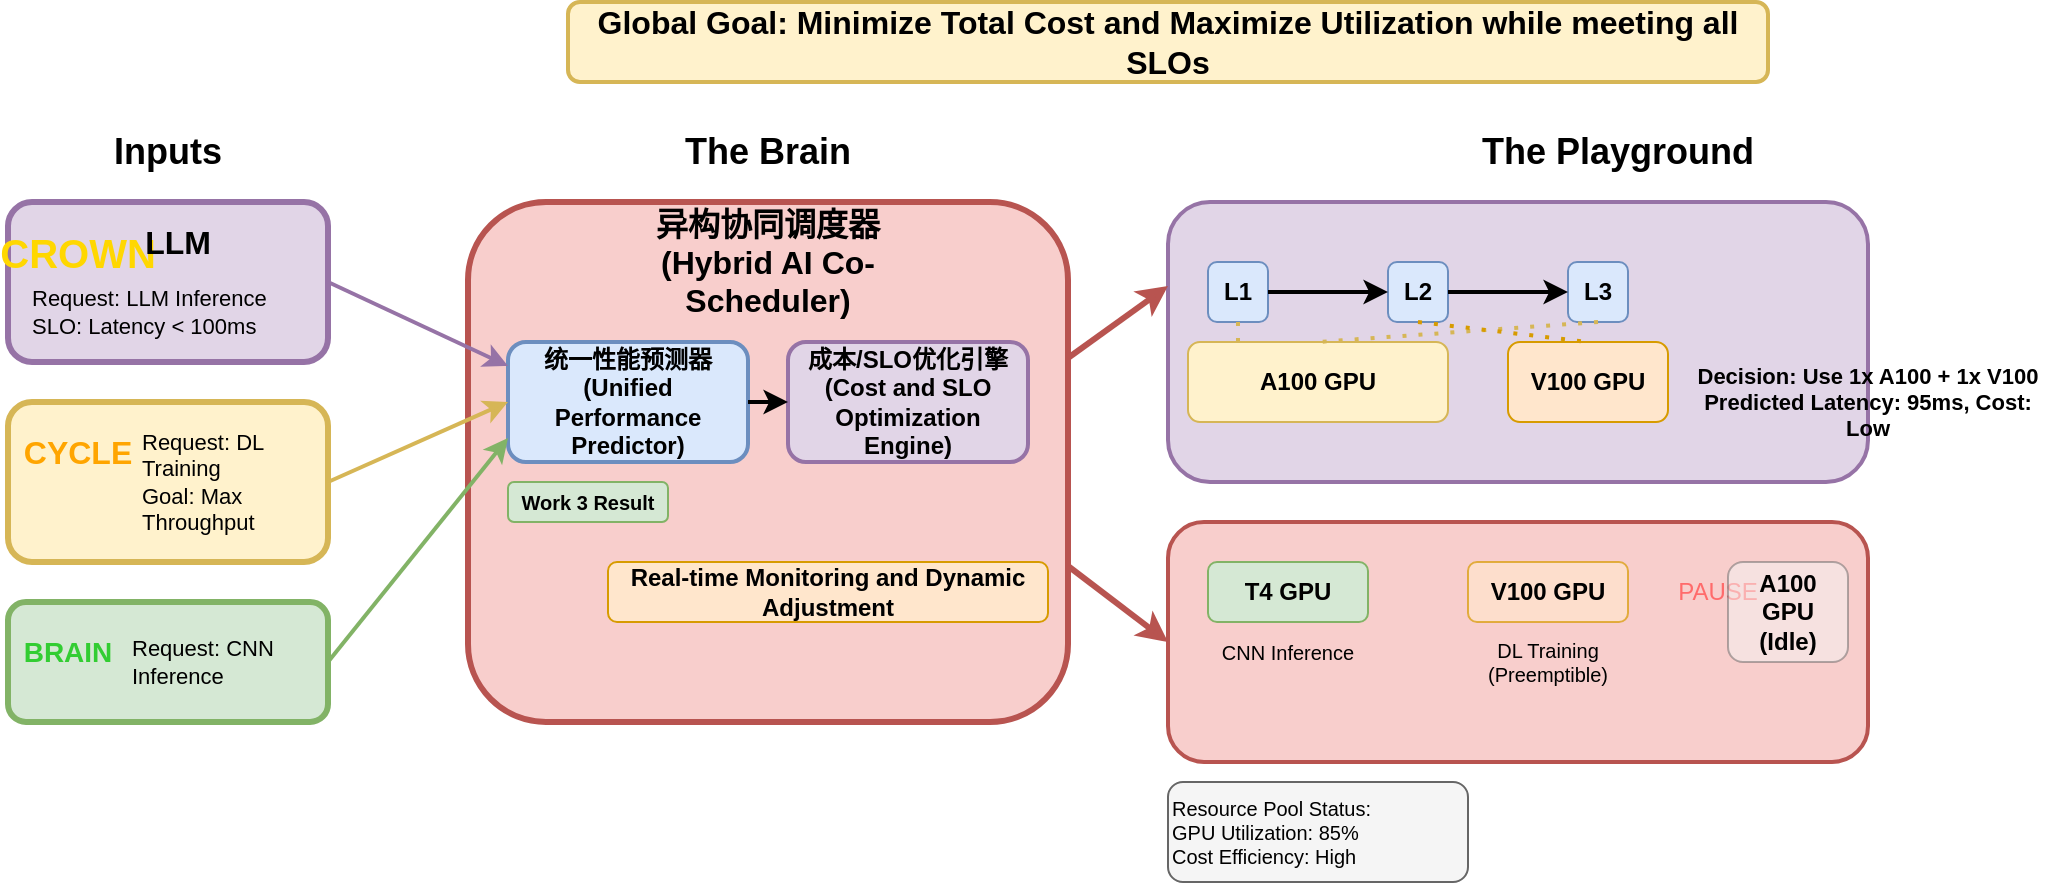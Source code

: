 <mxfile version="21.0.0" type="device">
  <diagram name="Page-1" id="xxx">
    <mxGraphModel dx="1600" dy="900" grid="1" gridSize="10" guides="1" tooltips="1" connect="1" arrows="1" fold="1" page="1" pageScale="1" pageWidth="1200" pageHeight="800" math="0" shadow="0">
      <root>
        <mxCell id="0" />
        <mxCell id="1" parent="0" />
        
        <!-- 整体目标标注 -->
        <mxCell id="2" value="Global Goal: Minimize Total Cost and Maximize Utilization while meeting all SLOs" style="text;html=1;strokeColor=#d6b656;fillColor=#fff2cc;align=center;verticalAlign=middle;whiteSpace=wrap;rounded=1;fontSize=16;fontStyle=1;strokeWidth=2;" vertex="1" parent="1">
          <mxGeometry x="300" y="20" width="600" height="40" as="geometry" />
        </mxCell>
        
        <!-- 任务队列区标题 -->
        <mxCell id="3" value="Inputs" style="text;html=1;strokeColor=none;fillColor=none;align=center;verticalAlign=middle;whiteSpace=wrap;rounded=0;fontSize=18;fontStyle=1;" vertex="1" parent="1">
          <mxGeometry x="50" y="80" width="100" height="30" as="geometry" />
        </mxCell>
        
        <!-- LLM任务 -->
        <mxCell id="4" value="" style="rounded=1;whiteSpace=wrap;html=1;fillColor=#e1d5e7;strokeColor=#9673a6;strokeWidth=3;" vertex="1" parent="1">
          <mxGeometry x="20" y="120" width="160" height="80" as="geometry" />
        </mxCell>
        <mxCell id="5" value="CROWN" style="text;html=1;strokeColor=none;fillColor=none;align=center;verticalAlign=middle;whiteSpace=wrap;rounded=0;fontSize=20;fontStyle=1;fontColor=#FFD700;" vertex="1" parent="1">
          <mxGeometry x="30" y="130" width="50" height="30" as="geometry" />
        </mxCell>
        <mxCell id="6" value="LLM" style="text;html=1;strokeColor=none;fillColor=none;align=center;verticalAlign=middle;whiteSpace=wrap;rounded=0;fontSize=16;fontStyle=1;" vertex="1" parent="1">
          <mxGeometry x="85" y="130" width="40" height="20" as="geometry" />
        </mxCell>
        <mxCell id="7" value="Request: LLM Inference&#xa;SLO: Latency &lt; 100ms" style="text;html=1;strokeColor=none;fillColor=none;align=left;verticalAlign=middle;whiteSpace=wrap;rounded=0;fontSize=11;" vertex="1" parent="1">
          <mxGeometry x="30" y="160" width="140" height="30" as="geometry" />
        </mxCell>
        
        <!-- DL训练任务 -->
        <mxCell id="8" value="" style="rounded=1;whiteSpace=wrap;html=1;fillColor=#fff2cc;strokeColor=#d6b656;strokeWidth=3;" vertex="1" parent="1">
          <mxGeometry x="20" y="220" width="160" height="80" as="geometry" />
        </mxCell>
        <mxCell id="9" value="CYCLE" style="text;html=1;strokeColor=none;fillColor=none;align=center;verticalAlign=middle;whiteSpace=wrap;rounded=0;fontSize=16;fontStyle=1;fontColor=#FFA500;" vertex="1" parent="1">
          <mxGeometry x="30" y="230" width="50" height="30" as="geometry" />
        </mxCell>
        <mxCell id="10" value="Request: DL Training&#xa;Goal: Max Throughput" style="text;html=1;strokeColor=none;fillColor=none;align=left;verticalAlign=middle;whiteSpace=wrap;rounded=0;fontSize=11;" vertex="1" parent="1">
          <mxGeometry x="85" y="245" width="90" height="30" as="geometry" />
        </mxCell>
        
        <!-- CNN推理任务 -->
        <mxCell id="11" value="" style="rounded=1;whiteSpace=wrap;html=1;fillColor=#d5e8d4;strokeColor=#82b366;strokeWidth=3;" vertex="1" parent="1">
          <mxGeometry x="20" y="320" width="160" height="60" as="geometry" />
        </mxCell>
        <mxCell id="12" value="BRAIN" style="text;html=1;strokeColor=none;fillColor=none;align=center;verticalAlign=middle;whiteSpace=wrap;rounded=0;fontSize=14;fontStyle=1;fontColor=#32CD32;" vertex="1" parent="1">
          <mxGeometry x="30" y="330" width="40" height="30" as="geometry" />
        </mxCell>
        <mxCell id="13" value="Request: CNN Inference" style="text;html=1;strokeColor=none;fillColor=none;align=left;verticalAlign=middle;whiteSpace=wrap;rounded=0;fontSize=11;" vertex="1" parent="1">
          <mxGeometry x="80" y="340" width="90" height="20" as="geometry" />
        </mxCell>
        
        <!-- 调度决策核心区标题 -->
        <mxCell id="14" value="The Brain" style="text;html=1;strokeColor=none;fillColor=none;align=center;verticalAlign=middle;whiteSpace=wrap;rounded=0;fontSize=18;fontStyle=1;" vertex="1" parent="1">
          <mxGeometry x="350" y="80" width="100" height="30" as="geometry" />
        </mxCell>
        
        <!-- 异构协同调度器主框 -->
        <mxCell id="15" value="" style="rounded=1;whiteSpace=wrap;html=1;fillColor=#f8cecc;strokeColor=#b85450;strokeWidth=3;" vertex="1" parent="1">
          <mxGeometry x="250" y="120" width="300" height="260" as="geometry" />
        </mxCell>
        <mxCell id="16" value="异构协同调度器&#xa;(Hybrid AI Co-Scheduler)" style="text;html=1;strokeColor=none;fillColor=none;align=center;verticalAlign=middle;whiteSpace=wrap;rounded=0;fontSize=16;fontStyle=1;" vertex="1" parent="1">
          <mxGeometry x="320" y="130" width="160" height="40" as="geometry" />
        </mxCell>
        
        <!-- 统一性能预测器 -->
        <mxCell id="17" value="统一性能预测器&#xa;(Unified Performance Predictor)" style="rounded=1;whiteSpace=wrap;html=1;fillColor=#dae8fc;strokeColor=#6c8ebf;strokeWidth=2;fontSize=12;fontStyle=1;" vertex="1" parent="1">
          <mxGeometry x="270" y="190" width="120" height="60" as="geometry" />
        </mxCell>
        
        <!-- 成本/SLO优化引擎 -->
        <mxCell id="18" value="成本/SLO优化引擎&#xa;(Cost and SLO Optimization Engine)" style="rounded=1;whiteSpace=wrap;html=1;fillColor=#e1d5e7;strokeColor=#9673a6;strokeWidth=2;fontSize=12;fontStyle=1;" vertex="1" parent="1">
          <mxGeometry x="410" y="190" width="120" height="60" as="geometry" />
        </mxCell>
        
        <!-- 预测器到优化引擎的箭头 -->
        <mxCell id="19" value="" style="endArrow=classic;html=1;rounded=0;exitX=1;exitY=0.5;exitDx=0;exitDy=0;entryX=0;entryY=0.5;entryDx=0;entryDy=0;strokeWidth=2;" edge="1" parent="1" source="17" target="18">
          <mxGeometry width="50" height="50" relative="1" as="geometry">
            <mxPoint x="400" y="300" as="sourcePoint" />
            <mxPoint x="450" y="250" as="targetPoint" />
          </mxGeometry>
        </mxCell>
        
        <!-- 任务到预测器的箭头 -->
        <mxCell id="20" value="" style="endArrow=classic;html=1;rounded=0;exitX=1;exitY=0.5;exitDx=0;exitDy=0;entryX=0;entryY=0.2;entryDx=0;entryDy=0;strokeWidth=2;strokeColor=#9673a6;" edge="1" parent="1" source="4" target="17">
          <mxGeometry width="50" height="50" relative="1" as="geometry">
            <mxPoint x="400" y="300" as="sourcePoint" />
            <mxPoint x="450" y="250" as="targetPoint" />
          </mxGeometry>
        </mxCell>
        <mxCell id="21" value="" style="endArrow=classic;html=1;rounded=0;exitX=1;exitY=0.5;exitDx=0;exitDy=0;entryX=0;entryY=0.5;entryDx=0;entryDy=0;strokeWidth=2;strokeColor=#d6b656;" edge="1" parent="1" source="8" target="17">
          <mxGeometry width="50" height="50" relative="1" as="geometry">
            <mxPoint x="400" y="300" as="sourcePoint" />
            <mxPoint x="450" y="250" as="targetPoint" />
          </mxGeometry>
        </mxCell>
        <mxCell id="22" value="" style="endArrow=classic;html=1;rounded=0;exitX=1;exitY=0.5;exitDx=0;exitDy=0;entryX=0;entryY=0.8;entryDx=0;entryDy=0;strokeWidth=2;strokeColor=#82b366;" edge="1" parent="1" source="11" target="17">
          <mxGeometry width="50" height="50" relative="1" as="geometry">
            <mxPoint x="400" y="300" as="sourcePoint" />
            <mxPoint x="450" y="250" as="targetPoint" />
          </mxGeometry>
        </mxCell>
        
        <!-- 资源池区标题 -->
        <mxCell id="23" value="The Playground" style="text;html=1;strokeColor=none;fillColor=none;align=center;verticalAlign=middle;whiteSpace=wrap;rounded=0;fontSize=18;fontStyle=1;" vertex="1" parent="1">
          <mxGeometry x="750" y="80" width="150" height="30" as="geometry" />
        </mxCell>
        
        <!-- LLM调度结果区域 -->
        <mxCell id="24" value="" style="rounded=1;whiteSpace=wrap;html=1;fillColor=#e1d5e7;strokeColor=#9673a6;strokeWidth=2;" vertex="1" parent="1">
          <mxGeometry x="600" y="120" width="350" height="140" as="geometry" />
        </mxCell>
        
        <!-- LLM模型分割 -->
        <mxCell id="25" value="L1" style="rounded=1;whiteSpace=wrap;html=1;fillColor=#dae8fc;strokeColor=#6c8ebf;fontSize=12;fontStyle=1;" vertex="1" parent="1">
          <mxGeometry x="620" y="150" width="30" height="30" as="geometry" />
        </mxCell>
        <mxCell id="26" value="L2" style="rounded=1;whiteSpace=wrap;html=1;fillColor=#dae8fc;strokeColor=#6c8ebf;fontSize=12;fontStyle=1;" vertex="1" parent="1">
          <mxGeometry x="710" y="150" width="30" height="30" as="geometry" />
        </mxCell>
        <mxCell id="27" value="L3" style="rounded=1;whiteSpace=wrap;html=1;fillColor=#dae8fc;strokeColor=#6c8ebf;fontSize=12;fontStyle=1;" vertex="1" parent="1">
          <mxGeometry x="800" y="150" width="30" height="30" as="geometry" />
        </mxCell>
        
        <!-- 流水线箭头 -->
        <mxCell id="28" value="" style="endArrow=classic;html=1;rounded=0;exitX=1;exitY=0.5;exitDx=0;exitDy=0;entryX=0;entryY=0.5;entryDx=0;entryDy=0;strokeWidth=2;" edge="1" parent="1" source="25" target="26">
          <mxGeometry width="50" height="50" relative="1" as="geometry">
            <mxPoint x="700" y="200" as="sourcePoint" />
            <mxPoint x="750" y="150" as="targetPoint" />
          </mxGeometry>
        </mxCell>
        <mxCell id="29" value="" style="endArrow=classic;html=1;rounded=0;exitX=1;exitY=0.5;exitDx=0;exitDy=0;entryX=0;entryY=0.5;entryDx=0;entryDy=0;strokeWidth=2;" edge="1" parent="1" source="26" target="27">
          <mxGeometry width="50" height="50" relative="1" as="geometry">
            <mxPoint x="700" y="200" as="sourcePoint" />
            <mxPoint x="750" y="150" as="targetPoint" />
          </mxGeometry>
        </mxCell>
        
        <!-- GPU框 -->
        <mxCell id="30" value="A100 GPU" style="rounded=1;whiteSpace=wrap;html=1;fillColor=#fff2cc;strokeColor=#d6b656;fontSize=12;fontStyle=1;" vertex="1" parent="1">
          <mxGeometry x="610" y="190" width="130" height="40" as="geometry" />
        </mxCell>
        <mxCell id="31" value="V100 GPU" style="rounded=1;whiteSpace=wrap;html=1;fillColor=#ffe6cc;strokeColor=#d79b00;fontSize=12;fontStyle=1;" vertex="1" parent="1">
          <mxGeometry x="770" y="190" width="80" height="40" as="geometry" />
        </mxCell>
        
        <!-- L1和L3在A100上的连接线 -->
        <mxCell id="32" value="" style="endArrow=none;dashed=1;html=1;dashPattern=1 3;strokeWidth=2;strokeColor=#d6b656;" edge="1" parent="1">
          <mxGeometry width="50" height="50" relative="1" as="geometry">
            <mxPoint x="635" y="180" as="sourcePoint" />
            <mxPoint x="635" y="190" as="targetPoint" />
          </mxGeometry>
        </mxCell>
        <mxCell id="33" value="" style="endArrow=none;dashed=1;html=1;dashPattern=1 3;strokeWidth=2;strokeColor=#d6b656;" edge="1" parent="1">
          <mxGeometry width="50" height="50" relative="1" as="geometry">
            <mxPoint x="815" y="180" as="sourcePoint" />
            <mxPoint x="675" y="190" as="targetPoint" />
          </mxGeometry>
        </mxCell>
        
        <!-- L2在V100上的连接线 -->
        <mxCell id="34" value="" style="endArrow=none;dashed=1;html=1;dashPattern=1 3;strokeWidth=2;strokeColor=#d79b00;" edge="1" parent="1">
          <mxGeometry width="50" height="50" relative="1" as="geometry">
            <mxPoint x="725" y="180" as="sourcePoint" />
            <mxPoint x="810" y="190" as="targetPoint" />
          </mxGeometry>
        </mxCell>
        
        <!-- 决策结果标注 -->
        <mxCell id="35" value="Decision: Use 1x A100 + 1x V100&#xa;Predicted Latency: 95ms, Cost: Low" style="text;html=1;strokeColor=none;fillColor=none;align=center;verticalAlign=middle;whiteSpace=wrap;rounded=0;fontSize=11;fontStyle=1;" vertex="1" parent="1">
          <mxGeometry x="860" y="200" width="180" height="40" as="geometry" />
        </mxCell>
        
        <!-- 其他任务调度区域 -->
        <mxCell id="36" value="" style="rounded=1;whiteSpace=wrap;html=1;fillColor=#f8cecc;strokeColor=#b85450;strokeWidth=2;" vertex="1" parent="1">
          <mxGeometry x="600" y="280" width="350" height="120" as="geometry" />
        </mxCell>
        
        <!-- T4 GPU -->
        <mxCell id="37" value="T4 GPU" style="rounded=1;whiteSpace=wrap;html=1;fillColor=#d5e8d4;strokeColor=#82b366;fontSize=12;fontStyle=1;" vertex="1" parent="1">
          <mxGeometry x="620" y="300" width="80" height="30" as="geometry" />
        </mxCell>
        <mxCell id="38" value="CNN Inference" style="text;html=1;strokeColor=none;fillColor=none;align=center;verticalAlign=middle;whiteSpace=wrap;rounded=0;fontSize=10;" vertex="1" parent="1">
          <mxGeometry x="625" y="335" width="70" height="20" as="geometry" />
        </mxCell>
        
        <!-- V100 GPU (训练任务) -->
        <mxCell id="39" value="V100 GPU" style="rounded=1;whiteSpace=wrap;html=1;fillColor=#ffe6cc;strokeColor=#d79b00;fontSize=12;fontStyle=1;opacity=70;" vertex="1" parent="1">
          <mxGeometry x="750" y="300" width="80" height="30" as="geometry" />
        </mxCell>
        <mxCell id="40" value="DL Training&#xa;(Preemptible)" style="text;html=1;strokeColor=none;fillColor=none;align=center;verticalAlign=middle;whiteSpace=wrap;rounded=0;fontSize=10;opacity=70;" vertex="1" parent="1">
          <mxGeometry x="750" y="335" width="80" height="30" as="geometry" />
        </mxCell>
        
        <!-- 暂停图标 -->
        <mxCell id="41" value="PAUSE" style="text;html=1;strokeColor=none;fillColor=none;align=center;verticalAlign=middle;whiteSpace=wrap;rounded=0;fontSize=12;fontColor=#FF6B6B;" vertex="1" parent="1">
          <mxGeometry x="855" y="305" width="40" height="20" as="geometry" />
        </mxCell>
        
        <!-- 另一个空闲GPU -->
        <mxCell id="42" value="A100 GPU&#xa;(Idle)" style="rounded=1;whiteSpace=wrap;html=1;fillColor=#f5f5f5;strokeColor=#666666;fontSize=12;fontStyle=1;opacity=50;" vertex="1" parent="1">
          <mxGeometry x="880" y="300" width="60" height="50" as="geometry" />
        </mxCell>
        
        <!-- 调度器到资源池的决策箭头 -->
        <mxCell id="43" value="" style="endArrow=classic;html=1;rounded=0;exitX=1;exitY=0.3;exitDx=0;exitDy=0;entryX=0;entryY=0.3;entryDx=0;entryDy=0;strokeWidth=3;strokeColor=#b85450;" edge="1" parent="1" source="15" target="24">
          <mxGeometry width="50" height="50" relative="1" as="geometry">
            <mxPoint x="700" y="300" as="sourcePoint" />
            <mxPoint x="750" y="250" as="targetPoint" />
          </mxGeometry>
        </mxCell>
        <mxCell id="44" value="" style="endArrow=classic;html=1;rounded=0;exitX=1;exitY=0.7;exitDx=0;exitDy=0;entryX=0;entryY=0.5;entryDx=0;entryDy=0;strokeWidth=3;strokeColor=#b85450;" edge="1" parent="1" source="15" target="36">
          <mxGeometry width="50" height="50" relative="1" as="geometry">
            <mxPoint x="700" y="300" as="sourcePoint" />
            <mxPoint x="750" y="250" as="targetPoint" />
          </mxGeometry>
        </mxCell>
        
        <!-- 工作成果标注 -->
        <mxCell id="45" value="Work 3 Result" style="text;html=1;strokeColor=#82b366;fillColor=#d5e8d4;align=center;verticalAlign=middle;whiteSpace=wrap;rounded=1;fontSize=10;fontStyle=1;" vertex="1" parent="1">
          <mxGeometry x="270" y="260" width="80" height="20" as="geometry" />
        </mxCell>
        
        <!-- 资源利用率显示 -->
        <mxCell id="46" value="Resource Pool Status:&#xa;GPU Utilization: 85%&#xa;Cost Efficiency: High" style="text;html=1;strokeColor=#666666;fillColor=#f5f5f5;align=left;verticalAlign=middle;whiteSpace=wrap;rounded=1;fontSize=10;" vertex="1" parent="1">
          <mxGeometry x="600" y="410" width="150" height="50" as="geometry" />
        </mxCell>
        
        <!-- 实时监控标注 -->
        <mxCell id="47" value="Real-time Monitoring and Dynamic Adjustment" style="text;html=1;strokeColor=#d79b00;fillColor=#ffe6cc;align=center;verticalAlign=middle;whiteSpace=wrap;rounded=1;fontSize=12;fontStyle=1;" vertex="1" parent="1">
          <mxGeometry x="320" y="300" width="220" height="30" as="geometry" />
        </mxCell>
        
      </root>
    </mxGraphModel>
  </diagram>
</mxfile>